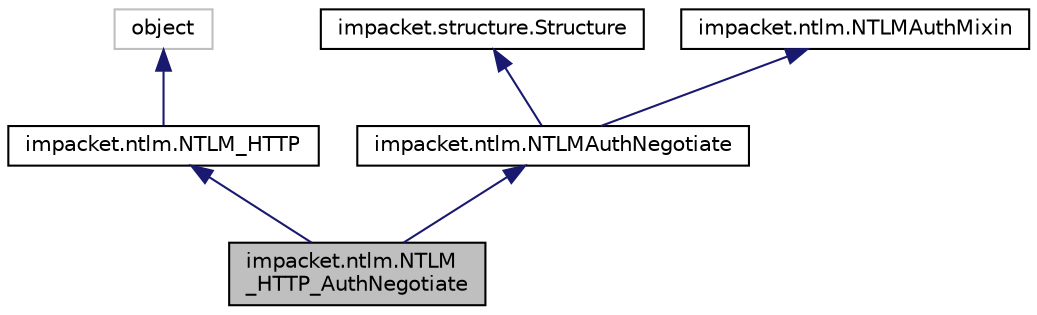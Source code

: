 digraph "impacket.ntlm.NTLM_HTTP_AuthNegotiate"
{
  edge [fontname="Helvetica",fontsize="10",labelfontname="Helvetica",labelfontsize="10"];
  node [fontname="Helvetica",fontsize="10",shape=record];
  Node6 [label="impacket.ntlm.NTLM\l_HTTP_AuthNegotiate",height=0.2,width=0.4,color="black", fillcolor="grey75", style="filled", fontcolor="black"];
  Node7 -> Node6 [dir="back",color="midnightblue",fontsize="10",style="solid",fontname="Helvetica"];
  Node7 [label="impacket.ntlm.NTLM_HTTP",height=0.2,width=0.4,color="black", fillcolor="white", style="filled",URL="$classimpacket_1_1ntlm_1_1_n_t_l_m___h_t_t_p.html"];
  Node8 -> Node7 [dir="back",color="midnightblue",fontsize="10",style="solid",fontname="Helvetica"];
  Node8 [label="object",height=0.2,width=0.4,color="grey75", fillcolor="white", style="filled"];
  Node9 -> Node6 [dir="back",color="midnightblue",fontsize="10",style="solid",fontname="Helvetica"];
  Node9 [label="impacket.ntlm.NTLMAuthNegotiate",height=0.2,width=0.4,color="black", fillcolor="white", style="filled",URL="$classimpacket_1_1ntlm_1_1_n_t_l_m_auth_negotiate.html"];
  Node10 -> Node9 [dir="back",color="midnightblue",fontsize="10",style="solid",fontname="Helvetica"];
  Node10 [label="impacket.structure.Structure",height=0.2,width=0.4,color="black", fillcolor="white", style="filled",URL="$classimpacket_1_1structure_1_1_structure.html"];
  Node11 -> Node9 [dir="back",color="midnightblue",fontsize="10",style="solid",fontname="Helvetica"];
  Node11 [label="impacket.ntlm.NTLMAuthMixin",height=0.2,width=0.4,color="black", fillcolor="white", style="filled",URL="$classimpacket_1_1ntlm_1_1_n_t_l_m_auth_mixin.html"];
}

